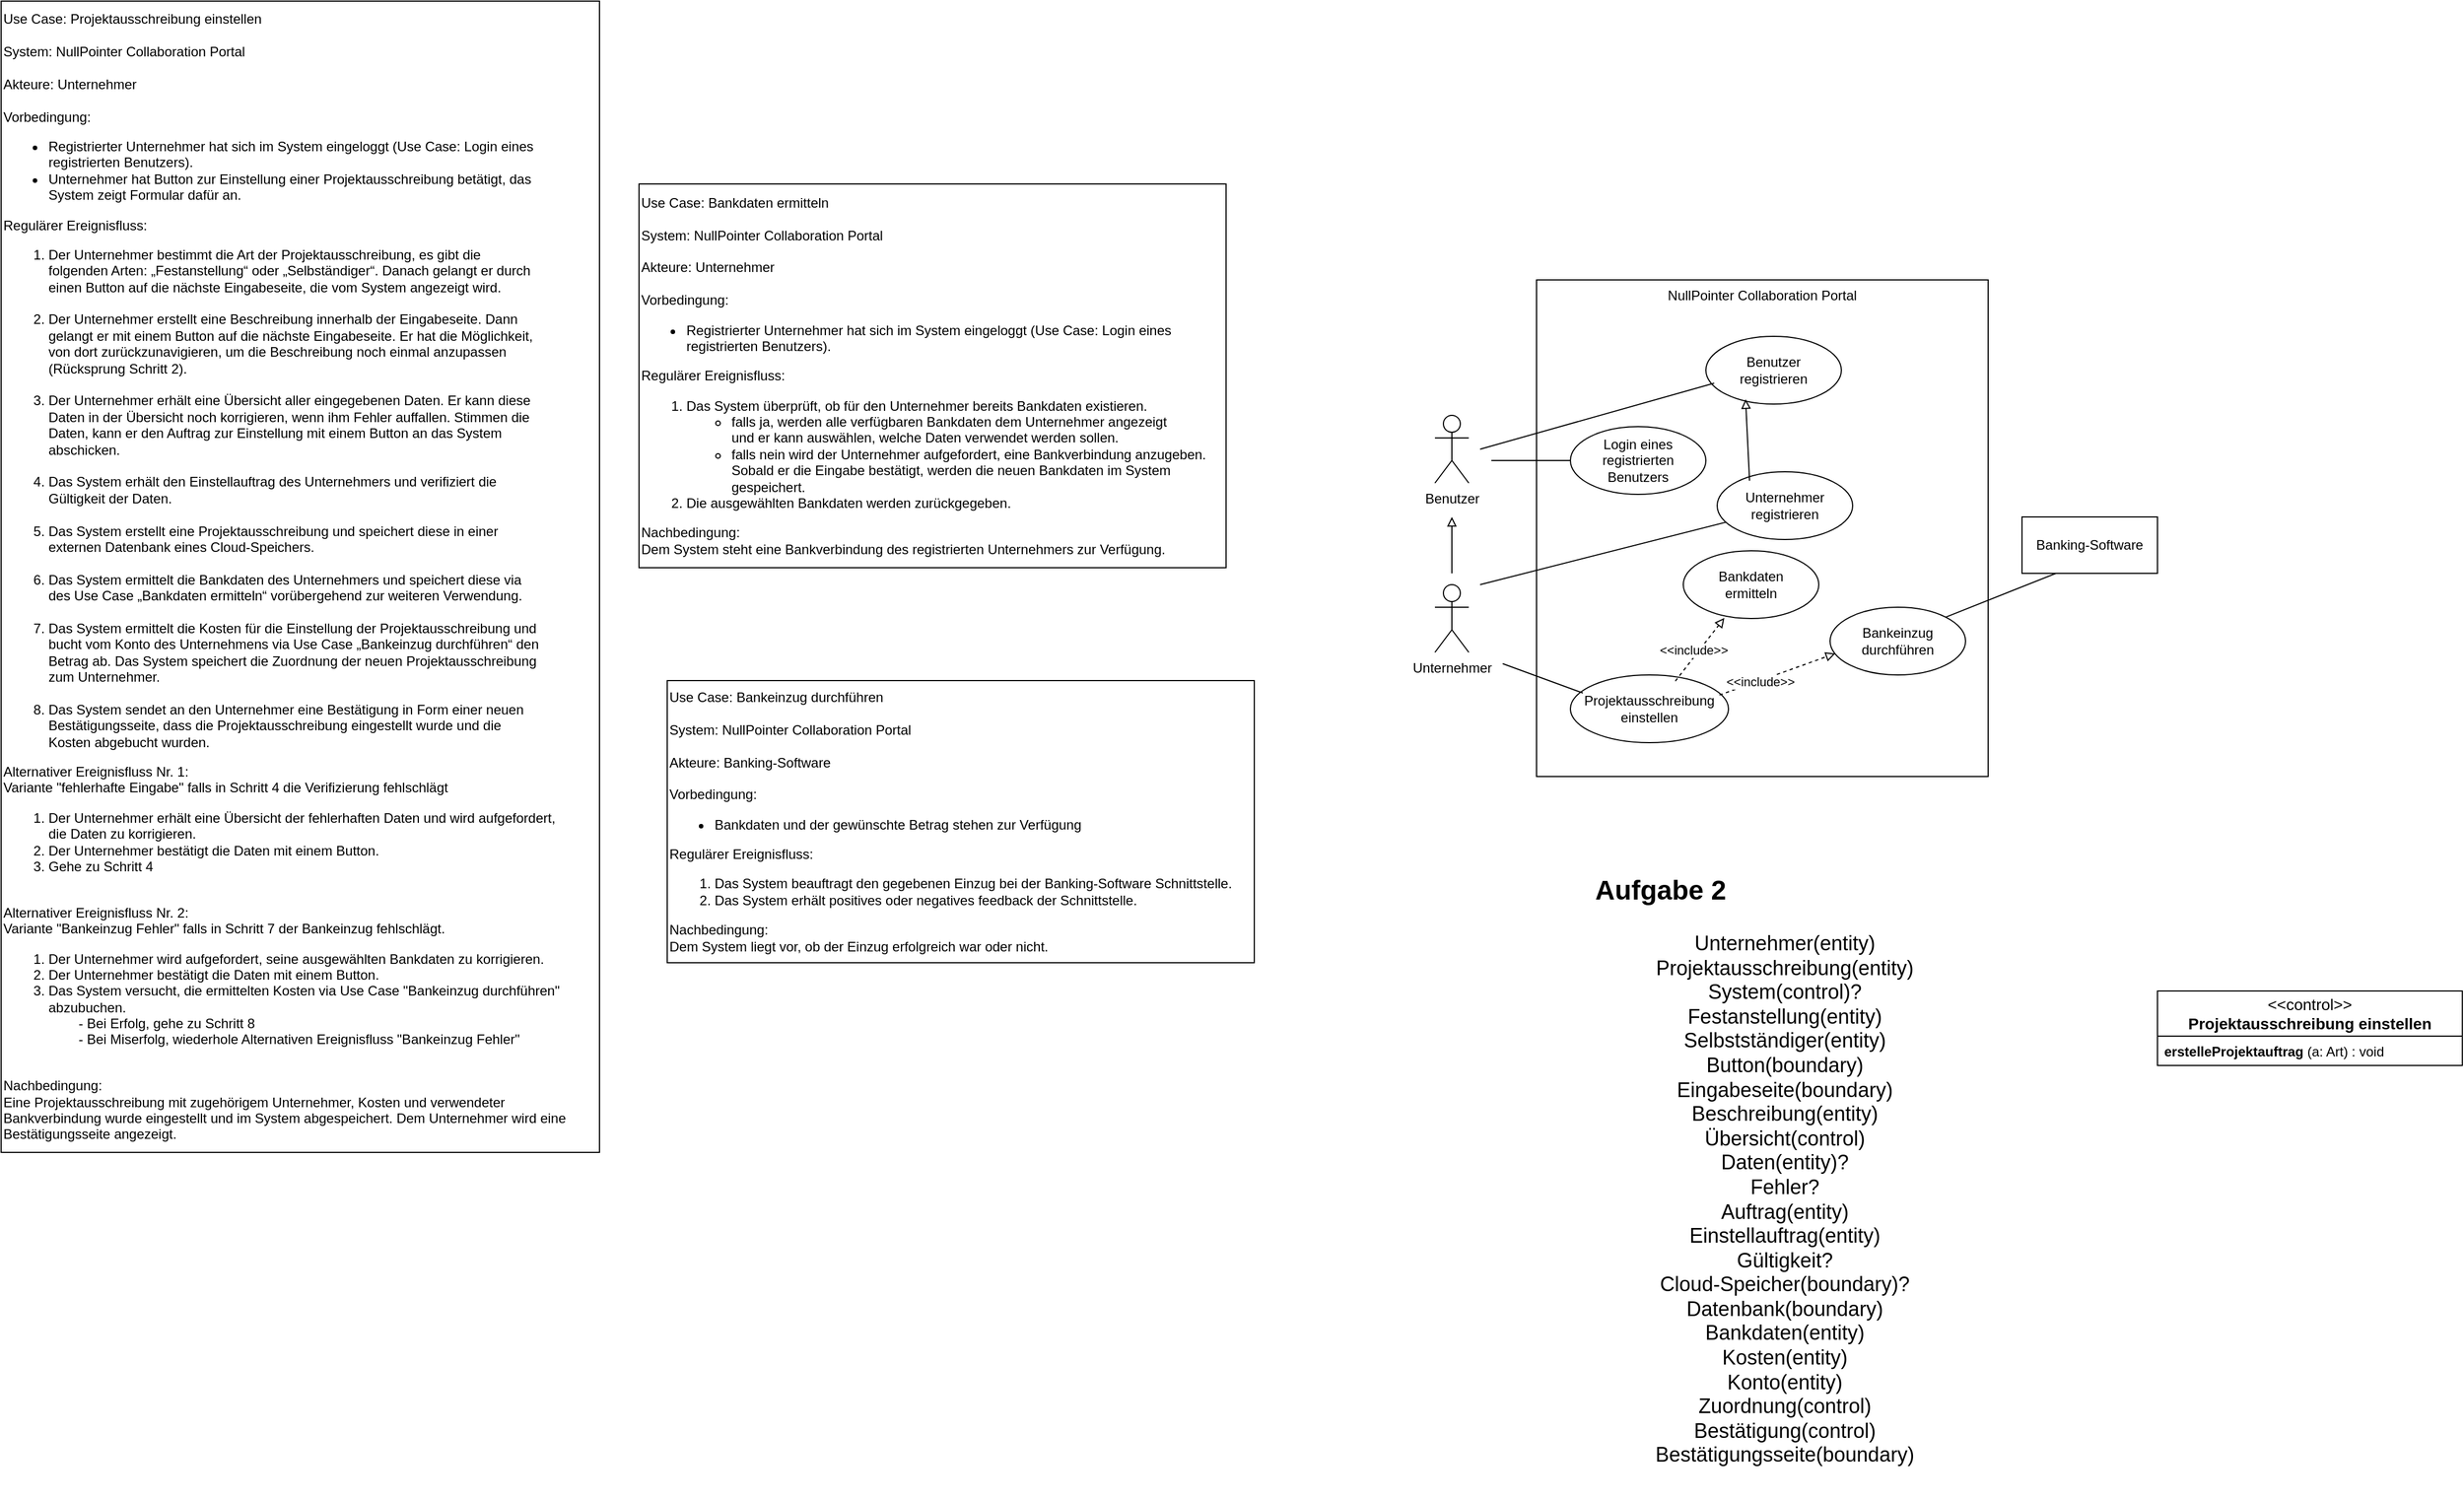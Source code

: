 <mxfile version="27.1.4">
  <diagram name="Page-1" id="3d1KqecdPM0TpSxcWpiK">
    <mxGraphModel dx="1892" dy="1626" grid="1" gridSize="10" guides="1" tooltips="1" connect="1" arrows="1" fold="1" page="1" pageScale="1" pageWidth="850" pageHeight="1100" background="none" math="0" shadow="0">
      <root>
        <mxCell id="0" />
        <mxCell id="1" parent="0" />
        <mxCell id="1ledMZv2JU0vycFWsOgZ-15" value="NullPointer Collaboration Portal" style="rounded=0;whiteSpace=wrap;html=1;fillColor=none;align=center;verticalAlign=top;" parent="1" vertex="1">
          <mxGeometry x="1220" y="-20" width="400" height="440" as="geometry" />
        </mxCell>
        <mxCell id="suKqKbUXab4gZS66yxd8-1" value="&lt;div align=&quot;left&quot;&gt;&lt;font&gt;Use Case: Projektausschreibung einstellen&lt;/font&gt;&lt;/div&gt;&lt;div align=&quot;left&quot;&gt;&lt;font&gt;&lt;br&gt;&lt;/font&gt;&lt;/div&gt;&lt;div align=&quot;left&quot;&gt;&lt;font&gt;System: NullPointer Collaboration Portal&lt;br&gt;&lt;/font&gt;&lt;/div&gt;&lt;div align=&quot;left&quot;&gt;&lt;font&gt;&lt;br&gt;&lt;/font&gt;&lt;/div&gt;&lt;div align=&quot;left&quot;&gt;&lt;font&gt;Akteure: Unternehmer&lt;/font&gt;&lt;/div&gt;&lt;div align=&quot;left&quot;&gt;&lt;font&gt;&lt;br&gt;&lt;/font&gt;&lt;/div&gt;&lt;div align=&quot;left&quot;&gt;&lt;font&gt;Vorbedingung:&lt;/font&gt;&lt;/div&gt;&lt;div align=&quot;left&quot;&gt;&lt;ul&gt;&lt;li&gt;&lt;font&gt;Registrierter Unternehmer hat sich im System eingeloggt (Use Case: Login eines&lt;br&gt;registrierten Benutzers).&lt;/font&gt;&lt;/li&gt;&lt;li&gt;&lt;font&gt;Unternehmer hat Button zur Einstellung einer Projektausschreibung betätigt, das&lt;br&gt;System zeigt Formular dafür an.&lt;/font&gt;&lt;/li&gt;&lt;/ul&gt;&lt;/div&gt;&lt;div align=&quot;left&quot;&gt;&lt;font&gt;Regulärer Ereignisfluss:&lt;br&gt;&lt;/font&gt;&lt;/div&gt;&lt;div align=&quot;left&quot;&gt;&lt;ol&gt;&lt;li&gt;&lt;font&gt;Der Unternehmer bestimmt die Art der Projektausschreibung, es gibt die&lt;br&gt;folgenden Arten: „Festanstellung“ oder „Selbständiger“. Danach gelangt er durch&lt;br&gt;einen Button auf die nächste Eingabeseite, die vom System angezeigt wird.&lt;br&gt;&lt;br&gt;&lt;/font&gt;&lt;/li&gt;&lt;li&gt;&lt;font&gt;Der Unternehmer erstellt eine Beschreibung innerhalb der Eingabeseite. Dann&lt;br&gt;gelangt er mit einem Button auf die nächste Eingabeseite. Er hat die Möglichkeit,&lt;br&gt;von dort zurückzunavigieren, um die Beschreibung noch einmal anzupassen&lt;br&gt;(Rücksprung Schritt 2).&lt;br&gt;&lt;br&gt;&lt;/font&gt;&lt;/li&gt;&lt;li&gt;&lt;font&gt;Der Unternehmer erhält eine Übersicht aller eingegebenen Daten. Er kann diese&lt;br&gt;Daten in der Übersicht noch korrigieren, wenn ihm Fehler auffallen. Stimmen die&lt;br&gt;Daten, kann er den Auftrag zur Einstellung mit einem Button an das System&lt;br&gt;abschicken.&lt;br&gt;&lt;br&gt;&lt;/font&gt;&lt;/li&gt;&lt;li&gt;&lt;font&gt; Das System erhält den Einstellauftrag des Unternehmers und verifiziert die&lt;br&gt;Gültigkeit der Daten.&lt;br&gt;&lt;br&gt;&lt;/font&gt;&lt;/li&gt;&lt;li&gt;&lt;font&gt;Das System erstellt eine Projektausschreibung und speichert diese in einer&lt;br&gt;externen Datenbank eines Cloud-Speichers.&lt;br&gt;&lt;br&gt;&lt;/font&gt;&lt;/li&gt;&lt;li&gt;&lt;font&gt;Das System ermittelt die Bankdaten des Unternehmers und speichert diese via&lt;br&gt;des Use Case „Bankdaten ermitteln“ vorübergehend zur weiteren Verwendung.&lt;br&gt;&lt;br&gt;&lt;/font&gt;&lt;/li&gt;&lt;li&gt;&lt;font&gt;Das System ermittelt die Kosten für die Einstellung der Projektausschreibung und&lt;br&gt;bucht vom Konto des Unternehmens via Use Case „Bankeinzug durchführen“ den&lt;br&gt;Betrag ab. Das System speichert die Zuordnung der neuen Projektausschreibung&lt;br&gt;zum Unternehmer.&lt;br&gt;&lt;br&gt;&lt;/font&gt;&lt;/li&gt;&lt;li&gt;&lt;font&gt;Das System sendet an den Unternehmer eine Bestätigung in Form einer neuen&lt;br&gt;Bestätigungsseite, dass die Projektausschreibung eingestellt wurde und die&lt;br&gt;Kosten abgebucht wurden.&lt;/font&gt;&lt;/li&gt;&lt;/ol&gt;&lt;div&gt;&lt;font&gt;Alternativer Ereignisfluss Nr. 1:&lt;br&gt;Variante &quot;fehlerhafte Eingabe&quot; falls in Schritt 4 die Verifizierung fehlschlägt&lt;/font&gt;&lt;/div&gt;&lt;div&gt;&lt;ol&gt;&lt;li&gt;&lt;font&gt;Der Unternehmer erhält eine Übersicht der fehlerhaften Daten und wird aufgefordert,&lt;br&gt;die Daten zu korrigieren.&amp;nbsp;&lt;/font&gt;&lt;/li&gt;&lt;li&gt;&lt;font&gt;Der Unternehmer bestätigt die Daten mit einem Button.&lt;/font&gt;&lt;/li&gt;&lt;li&gt;&lt;font&gt;Gehe zu Schritt 4&lt;/font&gt;&lt;/li&gt;&lt;/ol&gt;&lt;/div&gt;&lt;div&gt;&lt;font&gt;&lt;br&gt;&lt;/font&gt;&lt;/div&gt;&lt;div&gt;&lt;font&gt;Alternativer Ereignisfluss Nr. 2:&lt;br&gt;Variante &quot;Bankeinzug Fehler&quot; falls in Schritt 7&amp;nbsp;der Bankeinzug&amp;nbsp;fehlschlägt.&lt;/font&gt;&lt;/div&gt;&lt;div&gt;&lt;ol&gt;&lt;li&gt;&lt;font&gt;Der Unternehmer wird aufgefordert, seine ausgewählten Bankdaten zu korrigieren.&lt;/font&gt;&lt;/li&gt;&lt;li&gt;&lt;font&gt;Der Unternehmer bestätigt die Daten mit einem Button.&lt;/font&gt;&lt;/li&gt;&lt;li&gt;&lt;font&gt;Das System versucht, die ermittelten Kosten via Use Case &quot;Bankeinzug durchführen&quot;&lt;br&gt;abzubuchen.&lt;br&gt;&lt;span style=&quot;white-space: pre;&quot;&gt;&#x9;&lt;/span&gt;- Bei Erfolg, gehe zu Schritt 8&lt;br&gt;&lt;span style=&quot;white-space: pre;&quot;&gt;&#x9;&lt;/span&gt;- Bei Miserfolg, wiederhole Alternativen Ereignisfluss &quot;Bankeinzug Fehler&quot;&lt;/font&gt;&lt;/li&gt;&lt;/ol&gt;&lt;/div&gt;&lt;div&gt;&lt;font&gt;&lt;br&gt;&lt;/font&gt;&lt;/div&gt;&lt;div&gt;&lt;font&gt;Nachbedingung:&lt;br&gt;&lt;/font&gt;&lt;/div&gt;&lt;/div&gt;&lt;div align=&quot;left&quot;&gt;&lt;font&gt;Eine Projektausschreibung mit zugehörigem Unternehmer, Kosten und verwendeter&lt;br&gt;Bankverbindung wurde eingestellt und im System abgespeichert. Dem Unternehmer wird eine&amp;nbsp;&lt;br&gt;Bestätigungsseite angezeigt.&lt;/font&gt;&lt;/div&gt;" style="text;html=1;align=left;verticalAlign=middle;resizable=0;points=[];autosize=1;strokeColor=default;fillColor=none;" parent="1" vertex="1">
          <mxGeometry x="-140" y="-267" width="530" height="1020" as="geometry" />
        </mxCell>
        <mxCell id="1ledMZv2JU0vycFWsOgZ-1" value="&lt;div align=&quot;left&quot;&gt;Use Case: Bankdaten ermitteln&lt;/div&gt;&lt;div align=&quot;left&quot;&gt;&lt;br&gt;&lt;/div&gt;&lt;div align=&quot;left&quot;&gt;System: NullPointer Collaboration Portal&lt;br&gt;&lt;/div&gt;&lt;div align=&quot;left&quot;&gt;&lt;br&gt;&lt;/div&gt;&lt;div align=&quot;left&quot;&gt;Akteure: Unternehmer&lt;/div&gt;&lt;div align=&quot;left&quot;&gt;&lt;br&gt;&lt;/div&gt;&lt;div align=&quot;left&quot;&gt;Vorbedingung:&lt;/div&gt;&lt;div align=&quot;left&quot;&gt;&lt;ul&gt;&lt;li&gt;Registrierter Unternehmer hat sich im System eingeloggt (Use Case: Login eines&lt;br&gt;registrierten Benutzers).&lt;/li&gt;&lt;/ul&gt;&lt;/div&gt;&lt;div align=&quot;left&quot;&gt;Regulärer Ereignisfluss:&lt;br&gt;&lt;/div&gt;&lt;div align=&quot;left&quot;&gt;&lt;ol&gt;&lt;li&gt;Das System überprüft, ob für den Unternehmer bereits Bankdaten existieren.&lt;ul&gt;&lt;li&gt;falls ja, werden alle verfügbaren Bankdaten dem Unternehmer angezeigt&lt;br&gt;und er kann auswählen, welche Daten verwendet werden sollen.&lt;/li&gt;&lt;li&gt;falls nein wird der Unternehmer aufgefordert, eine Bankverbindung anzugeben.&lt;br&gt;Sobald er die Eingabe bestätigt, werden die neuen Bankdaten im System&lt;br&gt;gespeichert.&lt;/li&gt;&lt;/ul&gt;&lt;/li&gt;&lt;li&gt;Die ausgewählten Bankdaten werden zurückgegeben.&lt;/li&gt;&lt;/ol&gt;&lt;div&gt;Nachbedingung:&lt;br&gt;&lt;/div&gt;&lt;/div&gt;&lt;div align=&quot;left&quot;&gt;Dem System steht eine Bankverbindung des registrierten Unternehmers zur Verfügung.&lt;/div&gt;" style="text;html=1;align=left;verticalAlign=middle;resizable=0;points=[];autosize=1;strokeColor=default;fillColor=none;" parent="1" vertex="1">
          <mxGeometry x="425" y="-105" width="520" height="340" as="geometry" />
        </mxCell>
        <mxCell id="1ledMZv2JU0vycFWsOgZ-2" value="&lt;div align=&quot;left&quot;&gt;Use Case: Bankeinzug durchführen&lt;/div&gt;&lt;div align=&quot;left&quot;&gt;&lt;br&gt;&lt;/div&gt;&lt;div align=&quot;left&quot;&gt;System: NullPointer Collaboration Portal&lt;br&gt;&lt;/div&gt;&lt;div align=&quot;left&quot;&gt;&lt;br&gt;&lt;/div&gt;&lt;div align=&quot;left&quot;&gt;Akteure: Banking-Software&lt;/div&gt;&lt;div align=&quot;left&quot;&gt;&lt;br&gt;&lt;/div&gt;&lt;div align=&quot;left&quot;&gt;Vorbedingung:&lt;/div&gt;&lt;div align=&quot;left&quot;&gt;&lt;ul&gt;&lt;li&gt;Bankdaten und der gewünschte Betrag stehen zur Verfügung&lt;/li&gt;&lt;/ul&gt;&lt;/div&gt;&lt;div align=&quot;left&quot;&gt;Regulärer Ereignisfluss:&lt;br&gt;&lt;/div&gt;&lt;div align=&quot;left&quot;&gt;&lt;ol&gt;&lt;li&gt;Das System beauftragt den gegebenen Einzug bei der Banking-Software Schnittstelle.&lt;/li&gt;&lt;li&gt;Das System erhält positives oder negatives feedback der Schnittstelle.&lt;/li&gt;&lt;/ol&gt;&lt;div&gt;Nachbedingung:&lt;br&gt;&lt;/div&gt;&lt;/div&gt;&lt;div align=&quot;left&quot;&gt;Dem System liegt vor, ob der Einzug erfolgreich war oder nicht.&lt;/div&gt;" style="text;html=1;align=left;verticalAlign=middle;resizable=0;points=[];autosize=1;strokeColor=default;fillColor=none;" parent="1" vertex="1">
          <mxGeometry x="450" y="335" width="520" height="250" as="geometry" />
        </mxCell>
        <mxCell id="1ledMZv2JU0vycFWsOgZ-4" value="&lt;div&gt;Benutzer&lt;/div&gt;&lt;div&gt;registrieren&lt;/div&gt;" style="ellipse;whiteSpace=wrap;html=1;" parent="1" vertex="1">
          <mxGeometry x="1370" y="30" width="120" height="60" as="geometry" />
        </mxCell>
        <mxCell id="1ledMZv2JU0vycFWsOgZ-5" value="&lt;div&gt;Unternehmer&lt;/div&gt;&lt;div&gt;registrieren&lt;/div&gt;" style="ellipse;whiteSpace=wrap;html=1;" parent="1" vertex="1">
          <mxGeometry x="1380" y="150" width="120" height="60" as="geometry" />
        </mxCell>
        <mxCell id="1ledMZv2JU0vycFWsOgZ-7" value="&lt;div&gt;Bankdaten&lt;/div&gt;&lt;div&gt;ermitteln&lt;/div&gt;" style="ellipse;whiteSpace=wrap;html=1;" parent="1" vertex="1">
          <mxGeometry x="1350" y="220" width="120" height="60" as="geometry" />
        </mxCell>
        <mxCell id="1ledMZv2JU0vycFWsOgZ-13" style="edgeStyle=orthogonalEdgeStyle;rounded=0;orthogonalLoop=1;jettySize=auto;html=1;endArrow=block;endFill=0;strokeWidth=1;" parent="1" edge="1">
          <mxGeometry relative="1" as="geometry">
            <mxPoint x="1145" y="240" as="sourcePoint" />
            <mxPoint x="1145" y="190" as="targetPoint" />
          </mxGeometry>
        </mxCell>
        <mxCell id="1ledMZv2JU0vycFWsOgZ-8" value="Unternehmer" style="shape=umlActor;verticalLabelPosition=bottom;verticalAlign=top;html=1;outlineConnect=0;" parent="1" vertex="1">
          <mxGeometry x="1130" y="250" width="30" height="60" as="geometry" />
        </mxCell>
        <mxCell id="1ledMZv2JU0vycFWsOgZ-11" value="Benutzer" style="shape=umlActor;verticalLabelPosition=bottom;verticalAlign=top;html=1;outlineConnect=0;" parent="1" vertex="1">
          <mxGeometry x="1130" y="100" width="30" height="60" as="geometry" />
        </mxCell>
        <mxCell id="1ledMZv2JU0vycFWsOgZ-14" value="&lt;div&gt;Bankeinzug&lt;/div&gt;&lt;div&gt;durchführen&lt;/div&gt;" style="ellipse;whiteSpace=wrap;html=1;" parent="1" vertex="1">
          <mxGeometry x="1480" y="270" width="120" height="60" as="geometry" />
        </mxCell>
        <mxCell id="1ledMZv2JU0vycFWsOgZ-17" value="&lt;div&gt;Projektausschreibung&lt;/div&gt;&lt;div&gt;einstellen&lt;/div&gt;" style="ellipse;whiteSpace=wrap;html=1;" parent="1" vertex="1">
          <mxGeometry x="1250" y="330" width="140" height="60" as="geometry" />
        </mxCell>
        <mxCell id="1ledMZv2JU0vycFWsOgZ-18" value="Banking-Software" style="rounded=0;whiteSpace=wrap;html=1;" parent="1" vertex="1">
          <mxGeometry x="1650" y="190" width="120" height="50" as="geometry" />
        </mxCell>
        <mxCell id="1ledMZv2JU0vycFWsOgZ-19" value="" style="endArrow=block;html=1;rounded=0;entryX=0.038;entryY=0.684;entryDx=0;entryDy=0;exitX=0.943;exitY=0.297;exitDx=0;exitDy=0;endFill=0;dashed=1;exitPerimeter=0;entryPerimeter=0;" parent="1" source="1ledMZv2JU0vycFWsOgZ-17" target="1ledMZv2JU0vycFWsOgZ-14" edge="1">
          <mxGeometry width="50" height="50" relative="1" as="geometry">
            <mxPoint x="1440" y="110" as="sourcePoint" />
            <mxPoint x="1490" y="60" as="targetPoint" />
          </mxGeometry>
        </mxCell>
        <mxCell id="1ledMZv2JU0vycFWsOgZ-26" value="&amp;lt;&amp;lt;include&amp;gt;&amp;gt;" style="edgeLabel;html=1;align=center;verticalAlign=middle;resizable=0;points=[];" parent="1ledMZv2JU0vycFWsOgZ-19" vertex="1" connectable="0">
          <mxGeometry x="-0.304" y="-1" relative="1" as="geometry">
            <mxPoint as="offset" />
          </mxGeometry>
        </mxCell>
        <mxCell id="1ledMZv2JU0vycFWsOgZ-20" value="" style="endArrow=block;html=1;rounded=0;entryX=0.303;entryY=0.992;entryDx=0;entryDy=0;exitX=0.664;exitY=0.09;exitDx=0;exitDy=0;endFill=0;dashed=1;exitPerimeter=0;entryPerimeter=0;" parent="1" source="1ledMZv2JU0vycFWsOgZ-17" target="1ledMZv2JU0vycFWsOgZ-7" edge="1">
          <mxGeometry width="50" height="50" relative="1" as="geometry">
            <mxPoint x="1392" y="358" as="sourcePoint" />
            <mxPoint x="1495" y="321" as="targetPoint" />
          </mxGeometry>
        </mxCell>
        <mxCell id="1ledMZv2JU0vycFWsOgZ-27" value="&amp;lt;&amp;lt;include&amp;gt;&amp;gt;" style="edgeLabel;html=1;align=center;verticalAlign=middle;resizable=0;points=[];" parent="1ledMZv2JU0vycFWsOgZ-20" vertex="1" connectable="0">
          <mxGeometry x="-0.109" y="4" relative="1" as="geometry">
            <mxPoint as="offset" />
          </mxGeometry>
        </mxCell>
        <mxCell id="1ledMZv2JU0vycFWsOgZ-21" value="" style="endArrow=none;html=1;rounded=0;entryX=0.25;entryY=1;entryDx=0;entryDy=0;exitX=1;exitY=0;exitDx=0;exitDy=0;" parent="1" source="1ledMZv2JU0vycFWsOgZ-14" target="1ledMZv2JU0vycFWsOgZ-18" edge="1">
          <mxGeometry width="50" height="50" relative="1" as="geometry">
            <mxPoint x="1110" y="-60" as="sourcePoint" />
            <mxPoint x="1160" y="-110" as="targetPoint" />
          </mxGeometry>
        </mxCell>
        <mxCell id="1ledMZv2JU0vycFWsOgZ-22" value="" style="endArrow=none;html=1;rounded=0;entryX=0.061;entryY=0.691;entryDx=0;entryDy=0;entryPerimeter=0;" parent="1" target="1ledMZv2JU0vycFWsOgZ-4" edge="1">
          <mxGeometry width="50" height="50" relative="1" as="geometry">
            <mxPoint x="1170" y="130" as="sourcePoint" />
            <mxPoint x="1130" y="10" as="targetPoint" />
          </mxGeometry>
        </mxCell>
        <mxCell id="1ledMZv2JU0vycFWsOgZ-23" value="" style="endArrow=none;html=1;rounded=0;entryX=0.065;entryY=0.745;entryDx=0;entryDy=0;entryPerimeter=0;" parent="1" target="1ledMZv2JU0vycFWsOgZ-5" edge="1">
          <mxGeometry width="50" height="50" relative="1" as="geometry">
            <mxPoint x="1170" y="250" as="sourcePoint" />
            <mxPoint x="1080" y="250" as="targetPoint" />
          </mxGeometry>
        </mxCell>
        <mxCell id="1ledMZv2JU0vycFWsOgZ-25" value="" style="endArrow=none;html=1;rounded=0;" parent="1" edge="1">
          <mxGeometry width="50" height="50" relative="1" as="geometry">
            <mxPoint x="1261" y="346" as="sourcePoint" />
            <mxPoint x="1190" y="320" as="targetPoint" />
          </mxGeometry>
        </mxCell>
        <mxCell id="1ledMZv2JU0vycFWsOgZ-28" value="&lt;div&gt;Login eines&lt;/div&gt;&lt;div&gt;registrierten&lt;/div&gt;&lt;div&gt;Benutzers&lt;/div&gt;" style="ellipse;whiteSpace=wrap;html=1;" parent="1" vertex="1">
          <mxGeometry x="1250" y="110" width="120" height="60" as="geometry" />
        </mxCell>
        <mxCell id="1ledMZv2JU0vycFWsOgZ-31" value="" style="endArrow=block;html=1;rounded=0;entryX=0.293;entryY=0.929;entryDx=0;entryDy=0;entryPerimeter=0;exitX=0.239;exitY=0.132;exitDx=0;exitDy=0;exitPerimeter=0;endFill=0;" parent="1" source="1ledMZv2JU0vycFWsOgZ-5" target="1ledMZv2JU0vycFWsOgZ-4" edge="1">
          <mxGeometry width="50" height="50" relative="1" as="geometry">
            <mxPoint x="1040" y="-20.3" as="sourcePoint" />
            <mxPoint x="1292.48" y="100.0" as="targetPoint" />
          </mxGeometry>
        </mxCell>
        <mxCell id="1ledMZv2JU0vycFWsOgZ-32" value="" style="endArrow=none;html=1;rounded=0;entryX=0;entryY=0.5;entryDx=0;entryDy=0;" parent="1" target="1ledMZv2JU0vycFWsOgZ-28" edge="1">
          <mxGeometry width="50" height="50" relative="1" as="geometry">
            <mxPoint x="1180" y="140" as="sourcePoint" />
            <mxPoint x="1277" y="81" as="targetPoint" />
          </mxGeometry>
        </mxCell>
        <mxCell id="aIbNtpPtUHnk6105fY0x-1" value="&lt;font style=&quot;font-size: 18px;&quot;&gt;Unternehmer(entity)&lt;/font&gt;&lt;div&gt;&lt;font style=&quot;font-size: 18px;&quot;&gt;Projektausschreibung(entity)&lt;/font&gt;&lt;/div&gt;&lt;div&gt;&lt;font style=&quot;font-size: 18px;&quot;&gt;System(control)?&lt;/font&gt;&lt;/div&gt;&lt;div&gt;&lt;font style=&quot;font-size: 18px;&quot;&gt;Festanstellung(entity)&lt;/font&gt;&lt;/div&gt;&lt;div&gt;&lt;font style=&quot;font-size: 18px;&quot;&gt;Selbstständiger&lt;/font&gt;&lt;span style=&quot;font-size: 18px; background-color: transparent; color: light-dark(rgb(0, 0, 0), rgb(255, 255, 255));&quot;&gt;(entity)&lt;/span&gt;&lt;/div&gt;&lt;div&gt;&lt;font style=&quot;font-size: 18px;&quot;&gt;Button(boundary)&lt;/font&gt;&lt;/div&gt;&lt;div&gt;&lt;font style=&quot;font-size: 18px;&quot;&gt;Eingabeseite&lt;/font&gt;&lt;span style=&quot;font-size: 18px; background-color: transparent; color: light-dark(rgb(0, 0, 0), rgb(255, 255, 255));&quot;&gt;(boundary)&lt;/span&gt;&lt;/div&gt;&lt;div&gt;&lt;font style=&quot;font-size: 18px;&quot;&gt;Beschreibung&lt;/font&gt;&lt;span style=&quot;font-size: 18px; background-color: transparent; color: light-dark(rgb(0, 0, 0), rgb(255, 255, 255));&quot;&gt;(entity)&lt;/span&gt;&lt;/div&gt;&lt;div&gt;&lt;font style=&quot;font-size: 18px;&quot;&gt;Übersicht&lt;/font&gt;&lt;span style=&quot;font-size: 18px; background-color: transparent; color: light-dark(rgb(0, 0, 0), rgb(255, 255, 255));&quot;&gt;(control)&lt;/span&gt;&lt;/div&gt;&lt;div&gt;&lt;font style=&quot;font-size: 18px;&quot;&gt;Daten&lt;/font&gt;&lt;span style=&quot;font-size: 18px; background-color: transparent; color: light-dark(rgb(0, 0, 0), rgb(255, 255, 255));&quot;&gt;(entity)?&lt;/span&gt;&lt;/div&gt;&lt;div&gt;&lt;font style=&quot;font-size: 18px;&quot;&gt;Fehler?&lt;/font&gt;&lt;/div&gt;&lt;div&gt;&lt;font style=&quot;font-size: 18px;&quot;&gt;Auftrag&lt;/font&gt;&lt;span style=&quot;font-size: 18px; background-color: transparent; color: light-dark(rgb(0, 0, 0), rgb(255, 255, 255));&quot;&gt;(entity)&lt;/span&gt;&lt;/div&gt;&lt;div&gt;&lt;font style=&quot;font-size: 18px;&quot;&gt;Einstellauftrag&lt;/font&gt;&lt;span style=&quot;font-size: 18px; background-color: transparent; color: light-dark(rgb(0, 0, 0), rgb(255, 255, 255));&quot;&gt;(entity)&lt;/span&gt;&lt;/div&gt;&lt;div&gt;&lt;font style=&quot;font-size: 18px;&quot;&gt;Gültigkeit?&lt;/font&gt;&lt;/div&gt;&lt;div&gt;&lt;font style=&quot;font-size: 18px;&quot;&gt;Cloud-Speicher&lt;/font&gt;&lt;span style=&quot;font-size: 18px; background-color: transparent; color: light-dark(rgb(0, 0, 0), rgb(255, 255, 255));&quot;&gt;(boundary)?&lt;/span&gt;&lt;/div&gt;&lt;div&gt;&lt;font style=&quot;font-size: 18px;&quot;&gt;Datenbank&lt;/font&gt;&lt;span style=&quot;font-size: 18px; background-color: transparent; color: light-dark(rgb(0, 0, 0), rgb(255, 255, 255));&quot;&gt;(boundary)&lt;/span&gt;&lt;/div&gt;&lt;div&gt;&lt;font style=&quot;font-size: 18px;&quot;&gt;Bankdaten&lt;/font&gt;&lt;span style=&quot;font-size: 18px; background-color: transparent; color: light-dark(rgb(0, 0, 0), rgb(255, 255, 255));&quot;&gt;(entity)&lt;/span&gt;&lt;/div&gt;&lt;div&gt;&lt;font style=&quot;font-size: 18px;&quot;&gt;Kosten&lt;/font&gt;&lt;span style=&quot;font-size: 18px; background-color: transparent; color: light-dark(rgb(0, 0, 0), rgb(255, 255, 255));&quot;&gt;(entity)&lt;/span&gt;&lt;/div&gt;&lt;div&gt;&lt;font style=&quot;font-size: 18px;&quot;&gt;Konto&lt;/font&gt;&lt;span style=&quot;font-size: 18px; background-color: transparent; color: light-dark(rgb(0, 0, 0), rgb(255, 255, 255));&quot;&gt;(entity)&lt;/span&gt;&lt;/div&gt;&lt;div&gt;&lt;font style=&quot;font-size: 18px;&quot;&gt;Zuordnung&lt;/font&gt;&lt;span style=&quot;font-size: 18px; background-color: transparent; color: light-dark(rgb(0, 0, 0), rgb(255, 255, 255));&quot;&gt;(control)&lt;/span&gt;&lt;/div&gt;&lt;div&gt;&lt;font style=&quot;font-size: 18px;&quot;&gt;Bestätigung&lt;/font&gt;&lt;span style=&quot;font-size: 18px; background-color: transparent; color: light-dark(rgb(0, 0, 0), rgb(255, 255, 255));&quot;&gt;(control)&lt;/span&gt;&lt;/div&gt;&lt;div&gt;&lt;font style=&quot;font-size: 18px;&quot;&gt;Bestätigungsseite&lt;/font&gt;&lt;span style=&quot;font-size: 18px; background-color: transparent; color: light-dark(rgb(0, 0, 0), rgb(255, 255, 255));&quot;&gt;(boundary)&lt;/span&gt;&lt;/div&gt;" style="text;html=1;align=center;verticalAlign=middle;whiteSpace=wrap;rounded=0;" vertex="1" parent="1">
          <mxGeometry x="1320" y="530" width="240" height="530" as="geometry" />
        </mxCell>
        <mxCell id="aIbNtpPtUHnk6105fY0x-10" value="&lt;h1 style=&quot;margin-top: 0px;&quot;&gt;Aufgabe 2&lt;/h1&gt;" style="text;html=1;whiteSpace=wrap;overflow=hidden;rounded=0;" vertex="1" parent="1">
          <mxGeometry x="1270" y="500" width="180" height="40" as="geometry" />
        </mxCell>
        <mxCell id="aIbNtpPtUHnk6105fY0x-15" value="&lt;font style=&quot;font-size: 14px;&quot;&gt;&amp;lt;&amp;lt;control&amp;gt;&amp;gt;&lt;/font&gt;&lt;div&gt;&lt;span id=&quot;docs-internal-guid-68c259ae-7fff-7296-1fb7-0f01232bbbdc&quot;&gt;&lt;span style=&quot;font-family: Arial, sans-serif; background-color: transparent; font-variant-numeric: normal; font-variant-east-asian: normal; font-variant-alternates: normal; font-variant-position: normal; font-variant-emoji: normal; vertical-align: baseline; white-space-collapse: preserve;&quot;&gt;&lt;font style=&quot;font-size: 14px;&quot;&gt;&lt;b&gt;Projektausschreibung einstellen&lt;/b&gt;&lt;/font&gt;&lt;/span&gt;&lt;/span&gt;&lt;/div&gt;" style="swimlane;fontStyle=0;childLayout=stackLayout;horizontal=1;startSize=40;fillColor=none;horizontalStack=0;resizeParent=1;resizeParentMax=0;resizeLast=0;collapsible=1;marginBottom=0;whiteSpace=wrap;html=1;" vertex="1" parent="1">
          <mxGeometry x="1770" y="610" width="270" height="66" as="geometry" />
        </mxCell>
        <mxCell id="aIbNtpPtUHnk6105fY0x-16" value="&lt;b&gt;erstelleProjektauftrag &lt;/b&gt;(a: Art) : void" style="text;strokeColor=none;fillColor=none;align=left;verticalAlign=top;spacingLeft=4;spacingRight=4;overflow=hidden;rotatable=0;points=[[0,0.5],[1,0.5]];portConstraint=eastwest;whiteSpace=wrap;html=1;" vertex="1" parent="aIbNtpPtUHnk6105fY0x-15">
          <mxGeometry y="40" width="270" height="26" as="geometry" />
        </mxCell>
      </root>
    </mxGraphModel>
  </diagram>
</mxfile>
